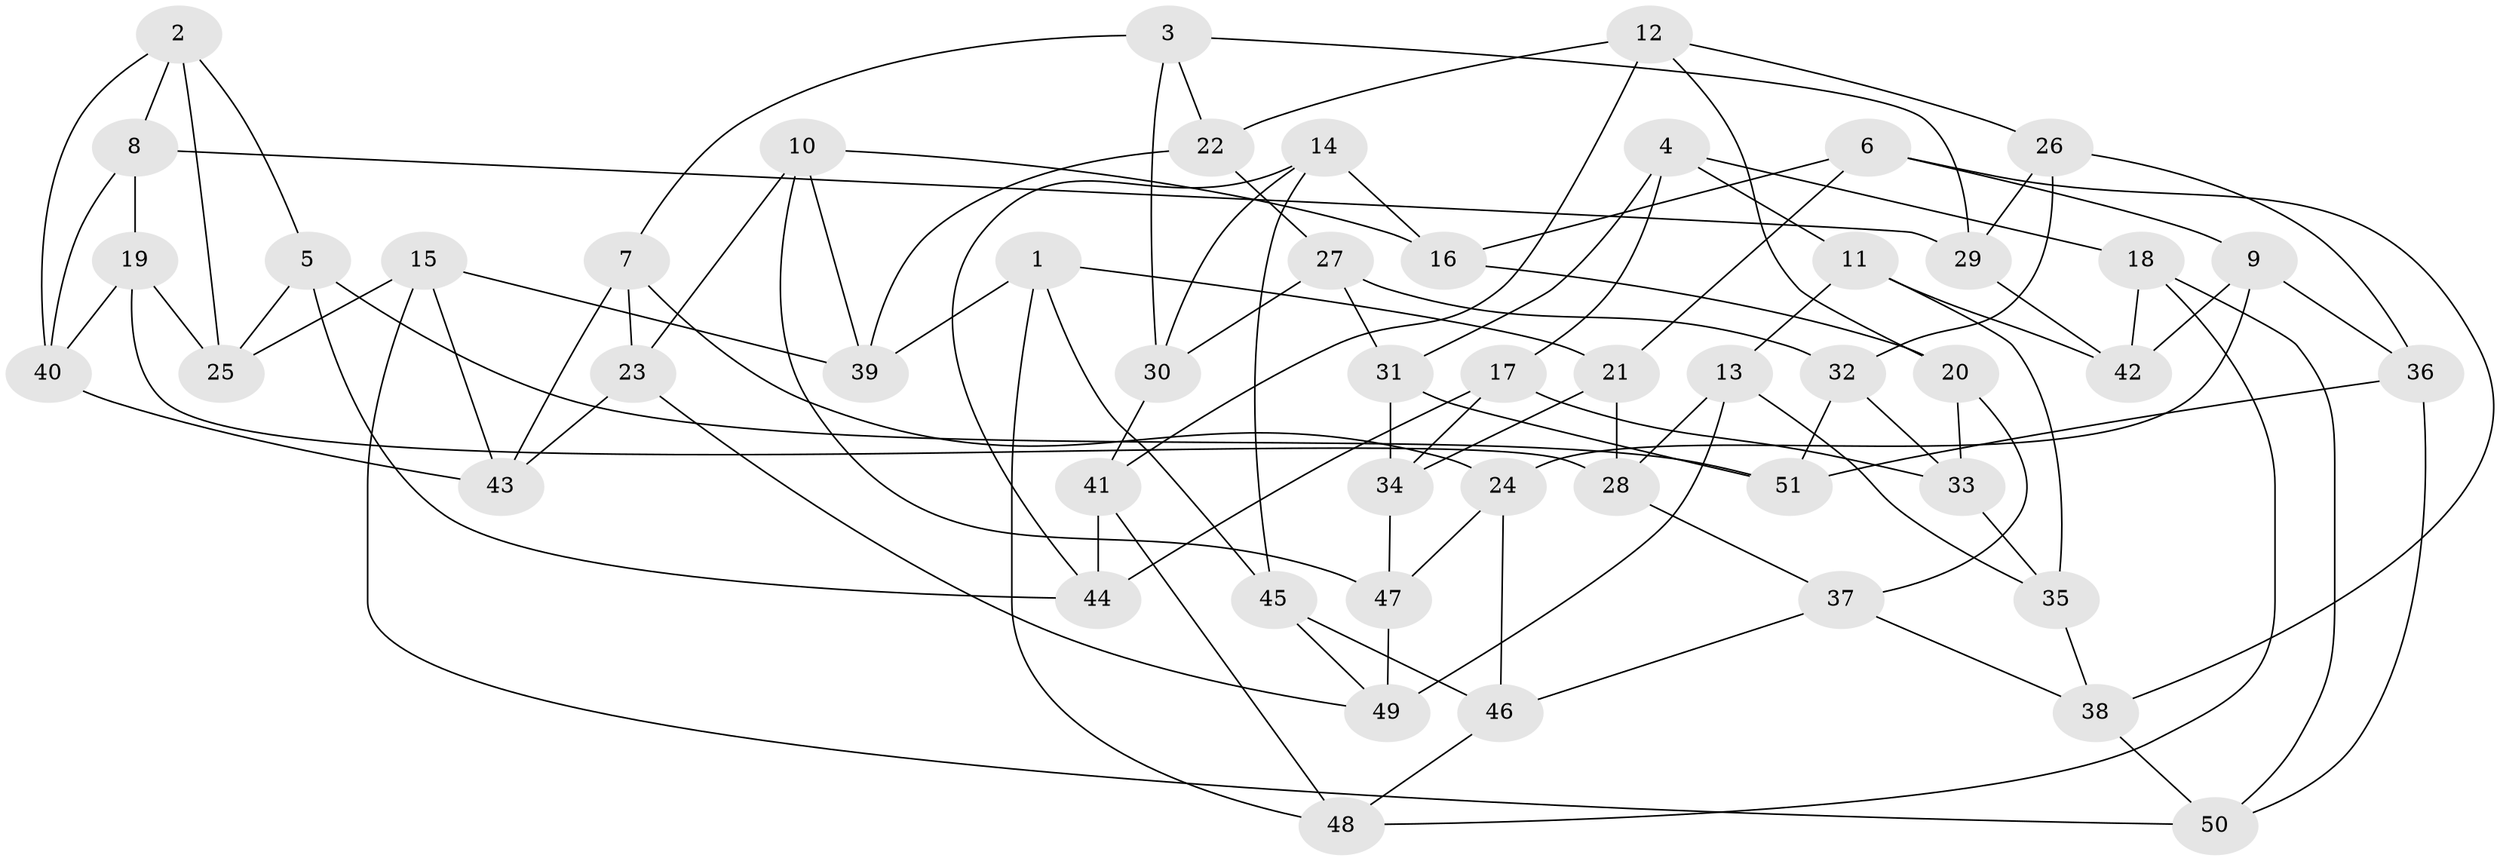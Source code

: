 // coarse degree distribution, {5: 0.1875, 8: 0.3125, 7: 0.1875, 6: 0.25, 4: 0.0625}
// Generated by graph-tools (version 1.1) at 2025/38/03/04/25 23:38:07]
// undirected, 51 vertices, 102 edges
graph export_dot {
  node [color=gray90,style=filled];
  1;
  2;
  3;
  4;
  5;
  6;
  7;
  8;
  9;
  10;
  11;
  12;
  13;
  14;
  15;
  16;
  17;
  18;
  19;
  20;
  21;
  22;
  23;
  24;
  25;
  26;
  27;
  28;
  29;
  30;
  31;
  32;
  33;
  34;
  35;
  36;
  37;
  38;
  39;
  40;
  41;
  42;
  43;
  44;
  45;
  46;
  47;
  48;
  49;
  50;
  51;
  1 -- 48;
  1 -- 21;
  1 -- 45;
  1 -- 39;
  2 -- 8;
  2 -- 25;
  2 -- 40;
  2 -- 5;
  3 -- 29;
  3 -- 22;
  3 -- 30;
  3 -- 7;
  4 -- 18;
  4 -- 31;
  4 -- 11;
  4 -- 17;
  5 -- 25;
  5 -- 44;
  5 -- 51;
  6 -- 21;
  6 -- 9;
  6 -- 38;
  6 -- 16;
  7 -- 43;
  7 -- 23;
  7 -- 24;
  8 -- 29;
  8 -- 19;
  8 -- 40;
  9 -- 36;
  9 -- 42;
  9 -- 24;
  10 -- 23;
  10 -- 16;
  10 -- 47;
  10 -- 39;
  11 -- 13;
  11 -- 42;
  11 -- 35;
  12 -- 41;
  12 -- 26;
  12 -- 22;
  12 -- 20;
  13 -- 28;
  13 -- 49;
  13 -- 35;
  14 -- 44;
  14 -- 16;
  14 -- 45;
  14 -- 30;
  15 -- 50;
  15 -- 25;
  15 -- 39;
  15 -- 43;
  16 -- 20;
  17 -- 34;
  17 -- 33;
  17 -- 44;
  18 -- 50;
  18 -- 42;
  18 -- 48;
  19 -- 40;
  19 -- 25;
  19 -- 28;
  20 -- 37;
  20 -- 33;
  21 -- 28;
  21 -- 34;
  22 -- 39;
  22 -- 27;
  23 -- 43;
  23 -- 49;
  24 -- 47;
  24 -- 46;
  26 -- 29;
  26 -- 32;
  26 -- 36;
  27 -- 30;
  27 -- 31;
  27 -- 32;
  28 -- 37;
  29 -- 42;
  30 -- 41;
  31 -- 34;
  31 -- 51;
  32 -- 51;
  32 -- 33;
  33 -- 35;
  34 -- 47;
  35 -- 38;
  36 -- 50;
  36 -- 51;
  37 -- 38;
  37 -- 46;
  38 -- 50;
  40 -- 43;
  41 -- 48;
  41 -- 44;
  45 -- 49;
  45 -- 46;
  46 -- 48;
  47 -- 49;
}
